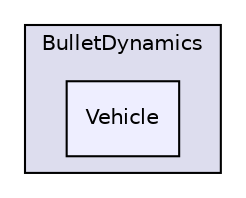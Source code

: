 digraph "bullet/bullet-2.82-r2704/src/BulletDynamics/Vehicle" {
  compound=true
  node [ fontsize="10", fontname="Helvetica"];
  edge [ labelfontsize="10", labelfontname="Helvetica"];
  subgraph clusterdir_af43208036bf704b5e7ab06051c07d0a {
    graph [ bgcolor="#ddddee", pencolor="black", label="BulletDynamics" fontname="Helvetica", fontsize="10", URL="dir_af43208036bf704b5e7ab06051c07d0a.html"]
  dir_53e442663243e34be55e877f0b796a0c [shape=box, label="Vehicle", style="filled", fillcolor="#eeeeff", pencolor="black", URL="dir_53e442663243e34be55e877f0b796a0c.html"];
  }
}
